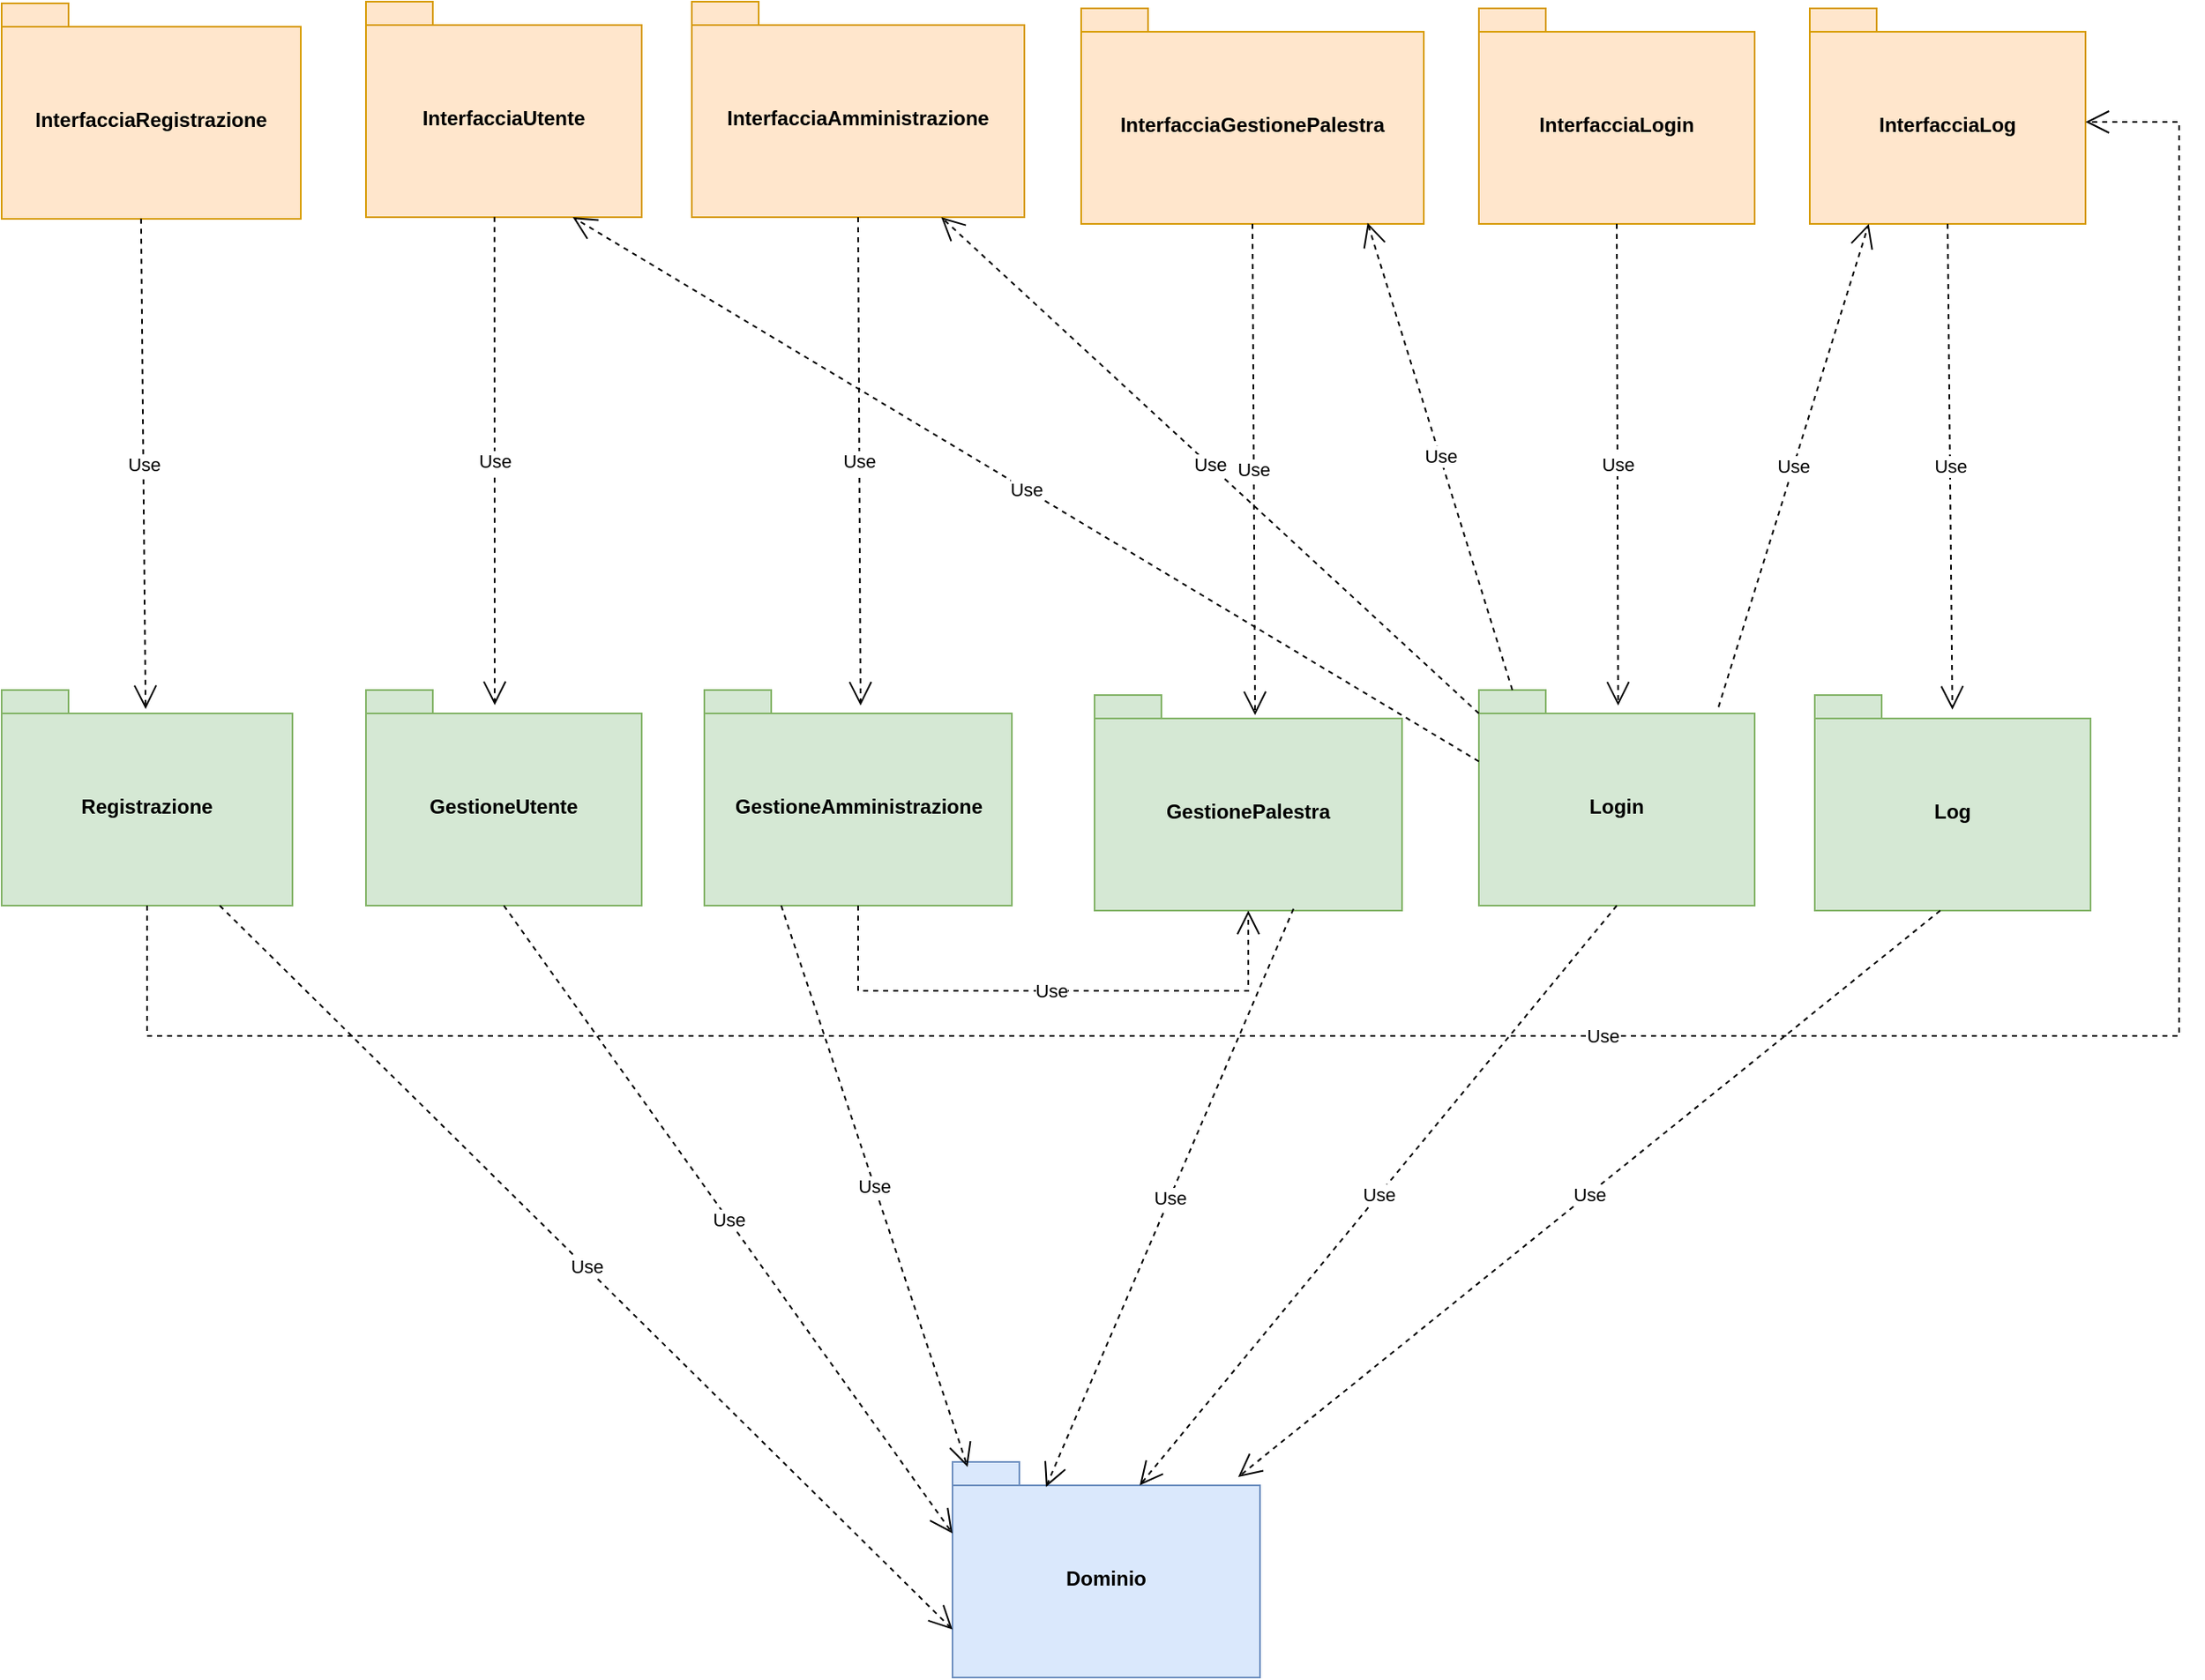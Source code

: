 <mxfile version="24.4.9" type="github">
  <diagram name="Page-1" id="5uFUbDLTDONE6XB2f1me">
    <mxGraphModel dx="2311" dy="2746" grid="0" gridSize="10" guides="1" tooltips="1" connect="1" arrows="1" fold="1" page="0" pageScale="1" pageWidth="1100" pageHeight="1700" math="0" shadow="0">
      <root>
        <mxCell id="0" />
        <mxCell id="1" parent="0" />
        <mxCell id="KaiLQCPVhCJN6zMislpx-1" value="InterfacciaUtente" style="shape=folder;fontStyle=1;spacingTop=10;tabWidth=40;tabHeight=14;tabPosition=left;html=1;whiteSpace=wrap;fillColor=#ffe6cc;strokeColor=#d79b00;" parent="1" vertex="1">
          <mxGeometry x="-560" y="-1503" width="165" height="129" as="geometry" />
        </mxCell>
        <mxCell id="KaiLQCPVhCJN6zMislpx-2" value="InterfacciaGestionePalestra" style="shape=folder;fontStyle=1;spacingTop=10;tabWidth=40;tabHeight=14;tabPosition=left;html=1;whiteSpace=wrap;fillColor=#ffe6cc;strokeColor=#d79b00;" parent="1" vertex="1">
          <mxGeometry x="-132" y="-1499" width="205" height="129" as="geometry" />
        </mxCell>
        <mxCell id="KaiLQCPVhCJN6zMislpx-3" value="InterfacciaAmministrazione" style="shape=folder;fontStyle=1;spacingTop=10;tabWidth=40;tabHeight=14;tabPosition=left;html=1;whiteSpace=wrap;fillColor=#ffe6cc;strokeColor=#d79b00;" parent="1" vertex="1">
          <mxGeometry x="-365" y="-1503" width="199" height="129" as="geometry" />
        </mxCell>
        <mxCell id="KaiLQCPVhCJN6zMislpx-4" value="InterfacciaLogin" style="shape=folder;fontStyle=1;spacingTop=10;tabWidth=40;tabHeight=14;tabPosition=left;html=1;whiteSpace=wrap;fillColor=#ffe6cc;strokeColor=#d79b00;" parent="1" vertex="1">
          <mxGeometry x="106" y="-1499" width="165" height="129" as="geometry" />
        </mxCell>
        <mxCell id="KaiLQCPVhCJN6zMislpx-5" value="InterfacciaLog" style="shape=folder;fontStyle=1;spacingTop=10;tabWidth=40;tabHeight=14;tabPosition=left;html=1;whiteSpace=wrap;fillColor=#ffe6cc;strokeColor=#d79b00;" parent="1" vertex="1">
          <mxGeometry x="304" y="-1499" width="165" height="129" as="geometry" />
        </mxCell>
        <mxCell id="KaiLQCPVhCJN6zMislpx-6" value="GestioneUtente" style="shape=folder;fontStyle=1;spacingTop=10;tabWidth=40;tabHeight=14;tabPosition=left;html=1;whiteSpace=wrap;fillColor=#d5e8d4;strokeColor=#82b366;" parent="1" vertex="1">
          <mxGeometry x="-560" y="-1091" width="165" height="129" as="geometry" />
        </mxCell>
        <mxCell id="KaiLQCPVhCJN6zMislpx-7" value="GestioneAmministrazione" style="shape=folder;fontStyle=1;spacingTop=10;tabWidth=40;tabHeight=14;tabPosition=left;html=1;whiteSpace=wrap;fillColor=#d5e8d4;strokeColor=#82b366;" parent="1" vertex="1">
          <mxGeometry x="-357.5" y="-1091" width="184" height="129" as="geometry" />
        </mxCell>
        <mxCell id="KaiLQCPVhCJN6zMislpx-8" value="Log" style="shape=folder;fontStyle=1;spacingTop=10;tabWidth=40;tabHeight=14;tabPosition=left;html=1;whiteSpace=wrap;fillColor=#d5e8d4;strokeColor=#82b366;" parent="1" vertex="1">
          <mxGeometry x="307" y="-1088" width="165" height="129" as="geometry" />
        </mxCell>
        <mxCell id="KaiLQCPVhCJN6zMislpx-9" value="Login" style="shape=folder;fontStyle=1;spacingTop=10;tabWidth=40;tabHeight=14;tabPosition=left;html=1;whiteSpace=wrap;fillColor=#d5e8d4;strokeColor=#82b366;" parent="1" vertex="1">
          <mxGeometry x="106" y="-1091" width="165" height="129" as="geometry" />
        </mxCell>
        <mxCell id="NHw-EjfAQHAiHYWPVhs0-1" value="Dominio" style="shape=folder;fontStyle=1;spacingTop=10;tabWidth=40;tabHeight=14;tabPosition=left;html=1;whiteSpace=wrap;fillColor=#dae8fc;strokeColor=#6c8ebf;" vertex="1" parent="1">
          <mxGeometry x="-209" y="-629" width="184" height="129" as="geometry" />
        </mxCell>
        <mxCell id="NHw-EjfAQHAiHYWPVhs0-2" value="Use" style="endArrow=open;endSize=12;dashed=1;html=1;rounded=0;exitX=0.466;exitY=0.999;exitDx=0;exitDy=0;exitPerimeter=0;entryX=0.467;entryY=0.07;entryDx=0;entryDy=0;entryPerimeter=0;" edge="1" parent="1" source="KaiLQCPVhCJN6zMislpx-1" target="KaiLQCPVhCJN6zMislpx-6">
          <mxGeometry width="160" relative="1" as="geometry">
            <mxPoint x="-456" y="-1342" as="sourcePoint" />
            <mxPoint x="-483" y="-1274" as="targetPoint" />
          </mxGeometry>
        </mxCell>
        <mxCell id="NHw-EjfAQHAiHYWPVhs0-3" value="Use" style="endArrow=open;endSize=12;dashed=1;html=1;rounded=0;exitX=0.5;exitY=1;exitDx=0;exitDy=0;exitPerimeter=0;entryX=0.508;entryY=0.072;entryDx=0;entryDy=0;entryPerimeter=0;" edge="1" parent="1" source="KaiLQCPVhCJN6zMislpx-3" target="KaiLQCPVhCJN6zMislpx-7">
          <mxGeometry width="160" relative="1" as="geometry">
            <mxPoint x="-204" y="-1337" as="sourcePoint" />
            <mxPoint x="-67" y="-1327" as="targetPoint" />
          </mxGeometry>
        </mxCell>
        <mxCell id="NHw-EjfAQHAiHYWPVhs0-4" value="GestionePalestra" style="shape=folder;fontStyle=1;spacingTop=10;tabWidth=40;tabHeight=14;tabPosition=left;html=1;whiteSpace=wrap;fillColor=#d5e8d4;strokeColor=#82b366;" vertex="1" parent="1">
          <mxGeometry x="-124" y="-1088" width="184" height="129" as="geometry" />
        </mxCell>
        <mxCell id="NHw-EjfAQHAiHYWPVhs0-5" value="Use" style="endArrow=open;endSize=12;dashed=1;html=1;rounded=0;exitX=0.5;exitY=1;exitDx=0;exitDy=0;exitPerimeter=0;entryX=0.522;entryY=0.093;entryDx=0;entryDy=0;entryPerimeter=0;" edge="1" parent="1" source="KaiLQCPVhCJN6zMislpx-2" target="NHw-EjfAQHAiHYWPVhs0-4">
          <mxGeometry width="160" relative="1" as="geometry">
            <mxPoint x="-23" y="-1319" as="sourcePoint" />
            <mxPoint x="-29" y="-1260" as="targetPoint" />
          </mxGeometry>
        </mxCell>
        <mxCell id="NHw-EjfAQHAiHYWPVhs0-6" value="Use" style="endArrow=open;endSize=12;dashed=1;html=1;rounded=0;exitX=0.5;exitY=1;exitDx=0;exitDy=0;exitPerimeter=0;entryX=0.505;entryY=0.072;entryDx=0;entryDy=0;entryPerimeter=0;" edge="1" parent="1" source="KaiLQCPVhCJN6zMislpx-4" target="KaiLQCPVhCJN6zMislpx-9">
          <mxGeometry width="160" relative="1" as="geometry">
            <mxPoint x="224" y="-1316" as="sourcePoint" />
            <mxPoint x="384" y="-1316" as="targetPoint" />
          </mxGeometry>
        </mxCell>
        <mxCell id="NHw-EjfAQHAiHYWPVhs0-7" value="Use" style="endArrow=open;endSize=12;dashed=1;html=1;rounded=0;exitX=0.5;exitY=1;exitDx=0;exitDy=0;exitPerimeter=0;entryX=0.499;entryY=0.068;entryDx=0;entryDy=0;entryPerimeter=0;" edge="1" parent="1" source="KaiLQCPVhCJN6zMislpx-5" target="KaiLQCPVhCJN6zMislpx-8">
          <mxGeometry width="160" relative="1" as="geometry">
            <mxPoint x="424" y="-1319" as="sourcePoint" />
            <mxPoint x="584" y="-1319" as="targetPoint" />
          </mxGeometry>
        </mxCell>
        <mxCell id="NHw-EjfAQHAiHYWPVhs0-10" value="Use" style="endArrow=open;endSize=12;dashed=1;html=1;rounded=0;exitX=0.869;exitY=0.079;exitDx=0;exitDy=0;exitPerimeter=0;entryX=0.214;entryY=1;entryDx=0;entryDy=0;entryPerimeter=0;" edge="1" parent="1" source="KaiLQCPVhCJN6zMislpx-9" target="KaiLQCPVhCJN6zMislpx-5">
          <mxGeometry width="160" relative="1" as="geometry">
            <mxPoint x="264" y="-1311" as="sourcePoint" />
            <mxPoint x="424" y="-1311" as="targetPoint" />
          </mxGeometry>
        </mxCell>
        <mxCell id="NHw-EjfAQHAiHYWPVhs0-11" value="Use" style="endArrow=open;endSize=12;dashed=1;html=1;rounded=0;exitX=0;exitY=0;exitDx=20;exitDy=0;exitPerimeter=0;entryX=0.836;entryY=0.995;entryDx=0;entryDy=0;entryPerimeter=0;" edge="1" parent="1" source="KaiLQCPVhCJN6zMislpx-9" target="KaiLQCPVhCJN6zMislpx-2">
          <mxGeometry width="160" relative="1" as="geometry">
            <mxPoint x="54" y="-1327" as="sourcePoint" />
            <mxPoint x="214" y="-1327" as="targetPoint" />
          </mxGeometry>
        </mxCell>
        <mxCell id="NHw-EjfAQHAiHYWPVhs0-13" value="InterfacciaRegistrazione" style="shape=folder;fontStyle=1;spacingTop=10;tabWidth=40;tabHeight=14;tabPosition=left;html=1;whiteSpace=wrap;fillColor=#ffe6cc;strokeColor=#d79b00;" vertex="1" parent="1">
          <mxGeometry x="-778" y="-1502" width="179" height="129" as="geometry" />
        </mxCell>
        <mxCell id="NHw-EjfAQHAiHYWPVhs0-14" value="&lt;div&gt;Registrazione&lt;/div&gt;" style="shape=folder;fontStyle=1;spacingTop=10;tabWidth=40;tabHeight=14;tabPosition=left;html=1;whiteSpace=wrap;fillColor=#d5e8d4;strokeColor=#82b366;" vertex="1" parent="1">
          <mxGeometry x="-778" y="-1091" width="174" height="129" as="geometry" />
        </mxCell>
        <mxCell id="NHw-EjfAQHAiHYWPVhs0-15" value="Use" style="endArrow=open;endSize=12;dashed=1;html=1;rounded=0;exitX=0.466;exitY=0.999;exitDx=0;exitDy=0;exitPerimeter=0;entryX=0.495;entryY=0.088;entryDx=0;entryDy=0;entryPerimeter=0;" edge="1" source="NHw-EjfAQHAiHYWPVhs0-13" target="NHw-EjfAQHAiHYWPVhs0-14" parent="1">
          <mxGeometry x="0.004" width="160" relative="1" as="geometry">
            <mxPoint x="-660" y="-1341" as="sourcePoint" />
            <mxPoint x="-687" y="-1273" as="targetPoint" />
            <mxPoint as="offset" />
          </mxGeometry>
        </mxCell>
        <mxCell id="NHw-EjfAQHAiHYWPVhs0-16" value="Use" style="endArrow=open;endSize=12;dashed=1;html=1;rounded=0;edgeStyle=orthogonalEdgeStyle;exitX=0.5;exitY=1;exitDx=0;exitDy=0;exitPerimeter=0;" edge="1" parent="1" source="NHw-EjfAQHAiHYWPVhs0-14">
          <mxGeometry width="160" relative="1" as="geometry">
            <mxPoint x="-691.0" y="-1095" as="sourcePoint" />
            <mxPoint x="469" y="-1431" as="targetPoint" />
            <Array as="points">
              <mxPoint x="-691" y="-884" />
              <mxPoint x="525" y="-884" />
              <mxPoint x="525" y="-1431" />
            </Array>
          </mxGeometry>
        </mxCell>
        <mxCell id="NHw-EjfAQHAiHYWPVhs0-17" value="Use" style="endArrow=open;endSize=12;dashed=1;html=1;rounded=0;exitX=0;exitY=0;exitDx=0;exitDy=14;exitPerimeter=0;entryX=0.75;entryY=1;entryDx=0;entryDy=0;entryPerimeter=0;" edge="1" parent="1" source="KaiLQCPVhCJN6zMislpx-9" target="KaiLQCPVhCJN6zMislpx-3">
          <mxGeometry width="160" relative="1" as="geometry">
            <mxPoint x="-116" y="-1333" as="sourcePoint" />
            <mxPoint x="44" y="-1333" as="targetPoint" />
          </mxGeometry>
        </mxCell>
        <mxCell id="NHw-EjfAQHAiHYWPVhs0-18" value="Use" style="endArrow=open;endSize=12;dashed=1;html=1;rounded=0;exitX=0;exitY=0;exitDx=0;exitDy=42.75;exitPerimeter=0;entryX=0.75;entryY=1;entryDx=0;entryDy=0;entryPerimeter=0;" edge="1" parent="1" source="KaiLQCPVhCJN6zMislpx-9" target="KaiLQCPVhCJN6zMislpx-1">
          <mxGeometry width="160" relative="1" as="geometry">
            <mxPoint x="-372" y="-1285" as="sourcePoint" />
            <mxPoint x="-212" y="-1285" as="targetPoint" />
          </mxGeometry>
        </mxCell>
        <mxCell id="NHw-EjfAQHAiHYWPVhs0-19" value="Use" style="endArrow=open;endSize=12;dashed=1;html=1;rounded=0;edgeStyle=orthogonalEdgeStyle;exitX=0.5;exitY=1;exitDx=0;exitDy=0;exitPerimeter=0;entryX=0.5;entryY=1;entryDx=0;entryDy=0;entryPerimeter=0;" edge="1" parent="1" source="KaiLQCPVhCJN6zMislpx-7" target="NHw-EjfAQHAiHYWPVhs0-4">
          <mxGeometry width="160" relative="1" as="geometry">
            <mxPoint x="-237" y="-913" as="sourcePoint" />
            <mxPoint x="-77" y="-913" as="targetPoint" />
            <Array as="points">
              <mxPoint x="-265" y="-911" />
              <mxPoint x="-32" y="-911" />
            </Array>
          </mxGeometry>
        </mxCell>
        <mxCell id="NHw-EjfAQHAiHYWPVhs0-20" value="Use" style="endArrow=open;endSize=12;dashed=1;html=1;rounded=0;exitX=0.75;exitY=1;exitDx=0;exitDy=0;exitPerimeter=0;entryX=0;entryY=0;entryDx=0;entryDy=100.25;entryPerimeter=0;" edge="1" parent="1" source="NHw-EjfAQHAiHYWPVhs0-14" target="NHw-EjfAQHAiHYWPVhs0-1">
          <mxGeometry width="160" relative="1" as="geometry">
            <mxPoint x="-397" y="-708" as="sourcePoint" />
            <mxPoint x="-237" y="-708" as="targetPoint" />
          </mxGeometry>
        </mxCell>
        <mxCell id="NHw-EjfAQHAiHYWPVhs0-21" value="Use" style="endArrow=open;endSize=12;dashed=1;html=1;rounded=0;exitX=0.5;exitY=1;exitDx=0;exitDy=0;exitPerimeter=0;entryX=0;entryY=0;entryDx=0;entryDy=42.75;entryPerimeter=0;" edge="1" parent="1" source="KaiLQCPVhCJN6zMislpx-6" target="NHw-EjfAQHAiHYWPVhs0-1">
          <mxGeometry width="160" relative="1" as="geometry">
            <mxPoint x="-204" y="-748" as="sourcePoint" />
            <mxPoint x="-44" y="-748" as="targetPoint" />
          </mxGeometry>
        </mxCell>
        <mxCell id="NHw-EjfAQHAiHYWPVhs0-22" value="Use" style="endArrow=open;endSize=12;dashed=1;html=1;rounded=0;exitX=0.25;exitY=1;exitDx=0;exitDy=0;exitPerimeter=0;entryX=0.049;entryY=0.023;entryDx=0;entryDy=0;entryPerimeter=0;" edge="1" parent="1" source="KaiLQCPVhCJN6zMislpx-7" target="NHw-EjfAQHAiHYWPVhs0-1">
          <mxGeometry width="160" relative="1" as="geometry">
            <mxPoint x="-181" y="-775" as="sourcePoint" />
            <mxPoint x="-21" y="-775" as="targetPoint" />
          </mxGeometry>
        </mxCell>
        <mxCell id="NHw-EjfAQHAiHYWPVhs0-23" value="Use" style="endArrow=open;endSize=12;dashed=1;html=1;rounded=0;exitX=0.647;exitY=0.992;exitDx=0;exitDy=0;exitPerimeter=0;entryX=0.304;entryY=0.116;entryDx=0;entryDy=0;entryPerimeter=0;" edge="1" parent="1" source="NHw-EjfAQHAiHYWPVhs0-4" target="NHw-EjfAQHAiHYWPVhs0-1">
          <mxGeometry width="160" relative="1" as="geometry">
            <mxPoint x="-55" y="-764" as="sourcePoint" />
            <mxPoint x="105" y="-764" as="targetPoint" />
          </mxGeometry>
        </mxCell>
        <mxCell id="NHw-EjfAQHAiHYWPVhs0-24" value="Use" style="endArrow=open;endSize=12;dashed=1;html=1;rounded=0;exitX=0.5;exitY=1;exitDx=0;exitDy=0;exitPerimeter=0;entryX=0;entryY=0;entryDx=112;entryDy=14;entryPerimeter=0;" edge="1" parent="1" source="KaiLQCPVhCJN6zMislpx-9" target="NHw-EjfAQHAiHYWPVhs0-1">
          <mxGeometry width="160" relative="1" as="geometry">
            <mxPoint x="126" y="-692" as="sourcePoint" />
            <mxPoint x="286" y="-692" as="targetPoint" />
          </mxGeometry>
        </mxCell>
        <mxCell id="NHw-EjfAQHAiHYWPVhs0-25" value="Use" style="endArrow=open;endSize=12;dashed=1;html=1;rounded=0;exitX=0.455;exitY=1;exitDx=0;exitDy=0;exitPerimeter=0;entryX=0.929;entryY=0.07;entryDx=0;entryDy=0;entryPerimeter=0;" edge="1" parent="1" source="KaiLQCPVhCJN6zMislpx-8" target="NHw-EjfAQHAiHYWPVhs0-1">
          <mxGeometry width="160" relative="1" as="geometry">
            <mxPoint x="206" y="-716" as="sourcePoint" />
            <mxPoint x="366" y="-716" as="targetPoint" />
          </mxGeometry>
        </mxCell>
      </root>
    </mxGraphModel>
  </diagram>
</mxfile>
